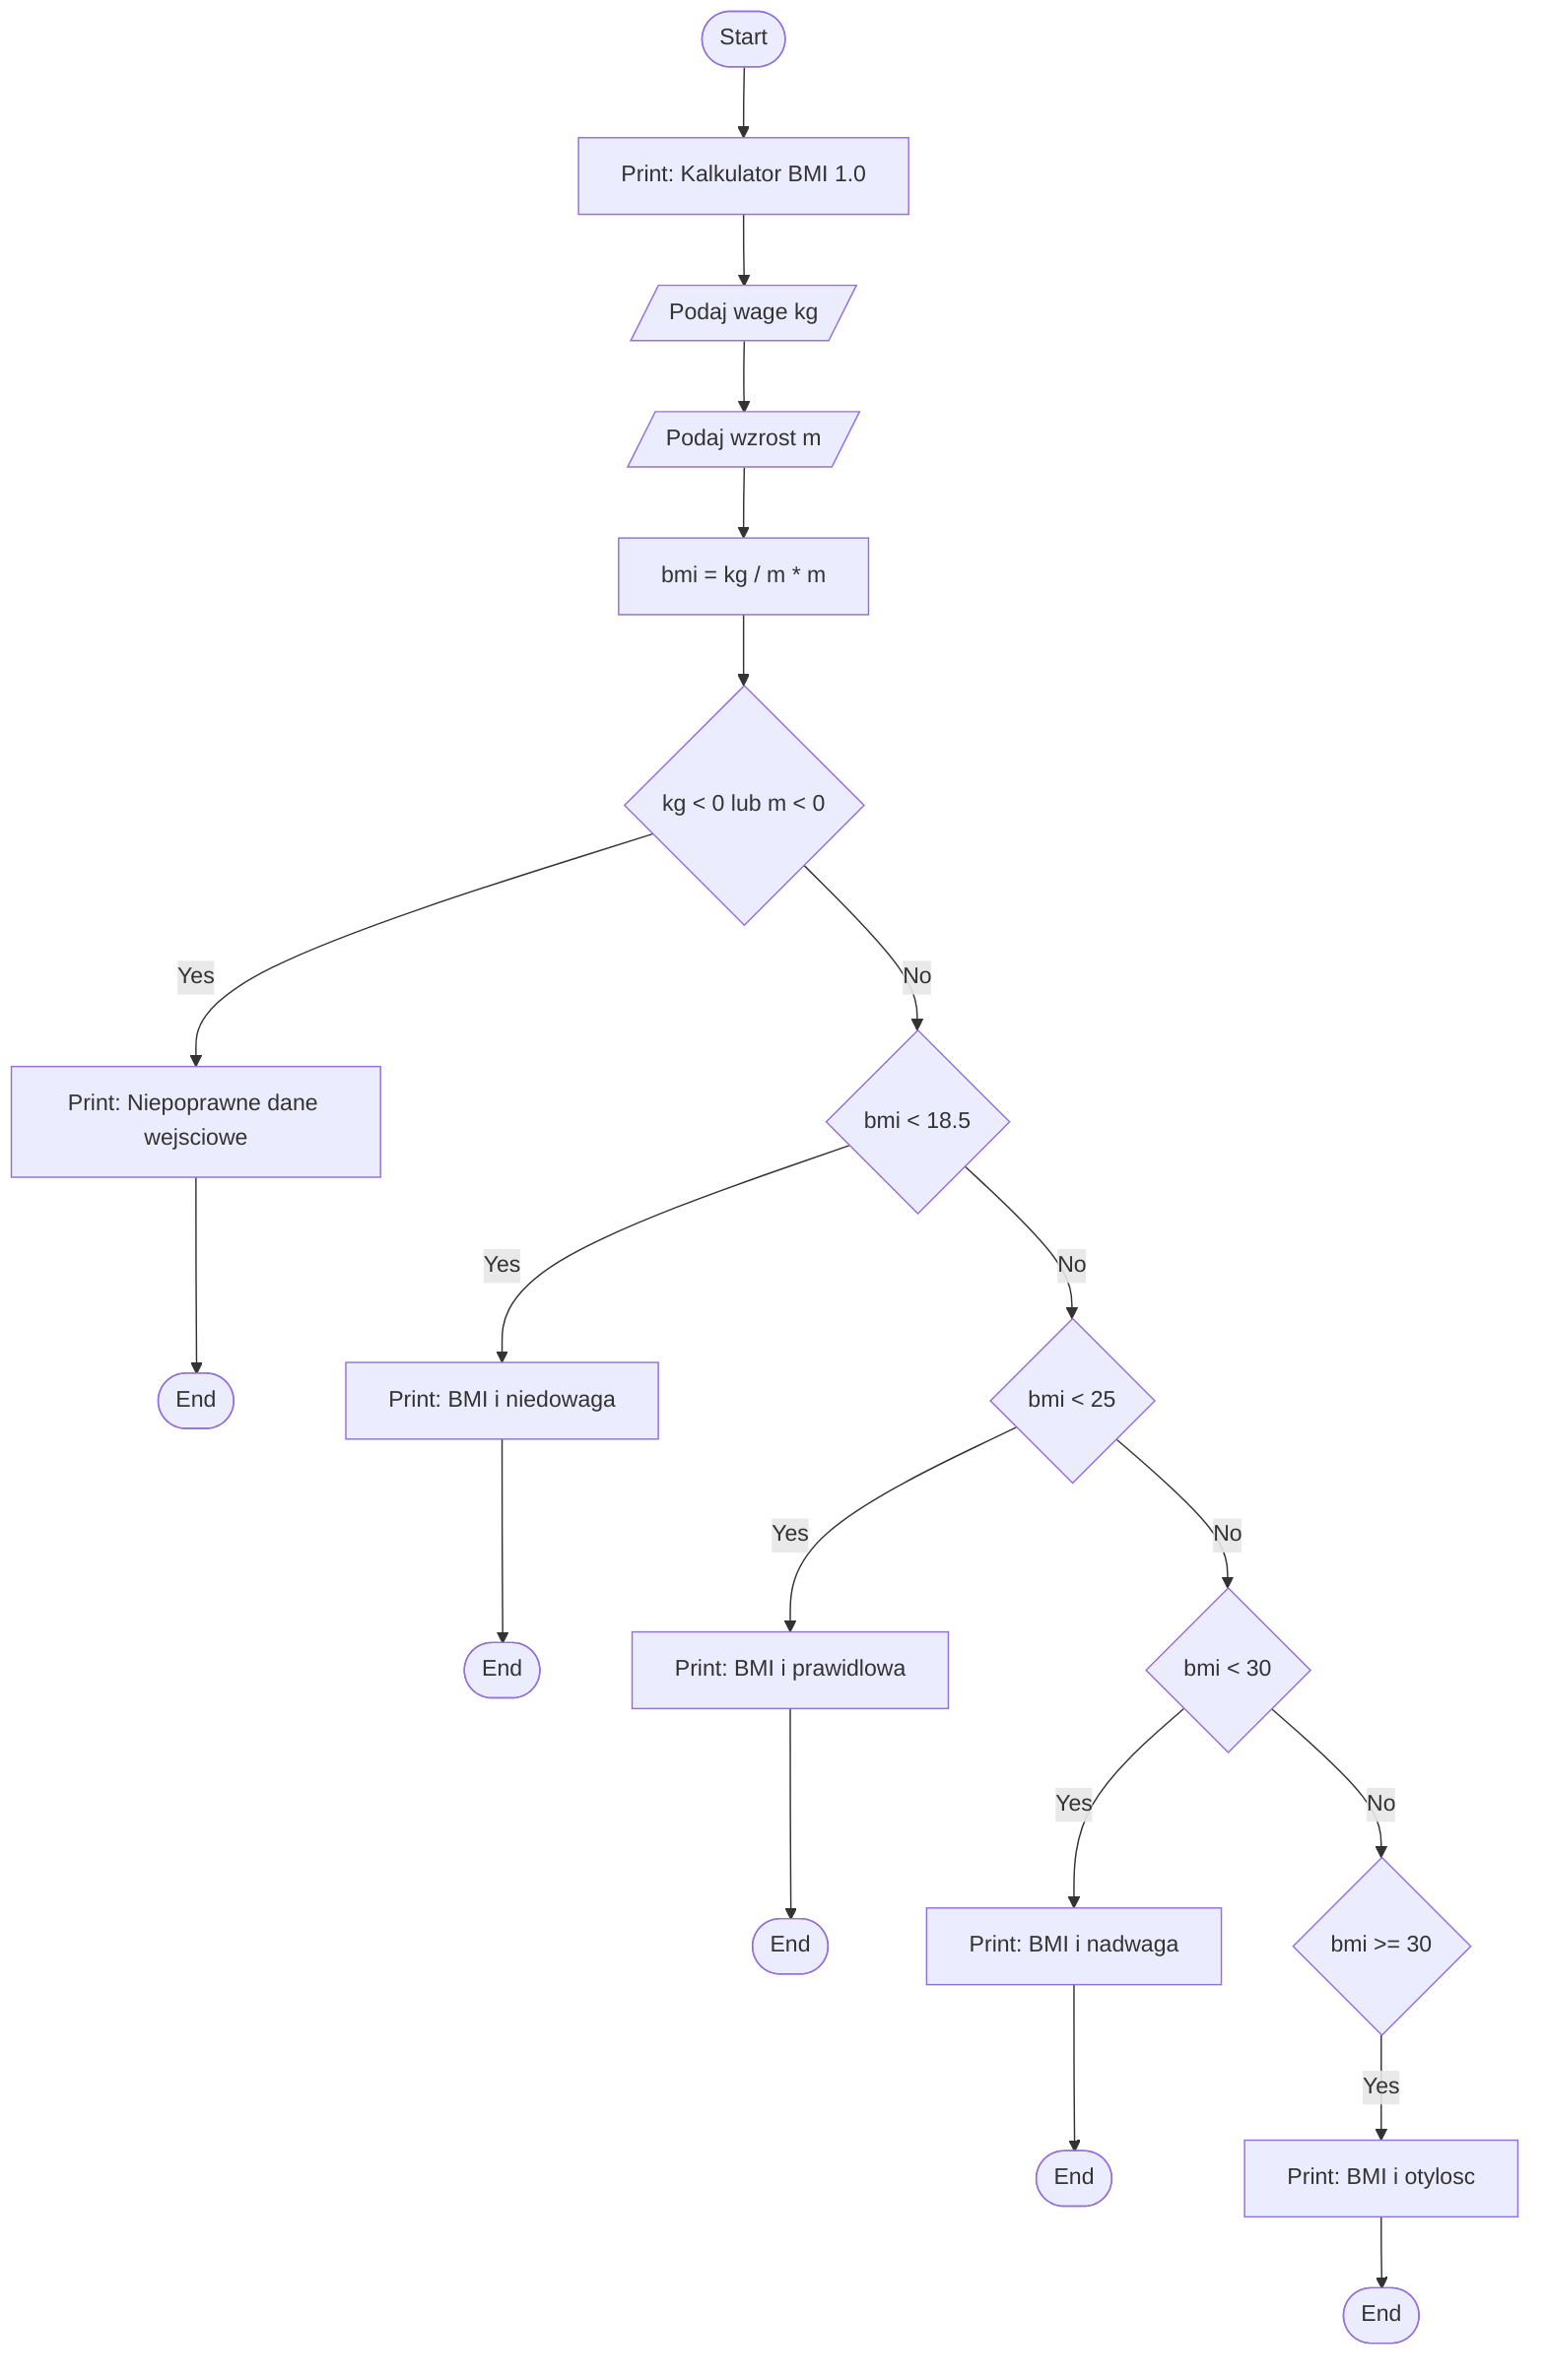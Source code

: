 flowchart TD
    A([Start]) --> B[Print: Kalkulator BMI 1.0]
    B --> C[/Podaj wage kg/]
    C --> D[/Podaj wzrost m/]
    D --> E[bmi = kg / m * m]

    E --> F{kg < 0 lub m < 0}
    F -->|Yes| Z[Print: Niepoprawne dane wejsciowe] --> End1([End])
    F -->|No| G{bmi < 18.5}

    G -->|Yes| S0[Print: BMI i niedowaga] --> End0([End])
    G -->|No| H{bmi < 25}

    H -->|Yes| S1[Print: BMI i prawidlowa] --> End2([End])
    H -->|No| I{bmi < 30}

    I -->|Yes| S2[Print: BMI i nadwaga] --> End3([End])
    I -->|No| J{bmi >= 30}

    J -->|Yes| S3[Print: BMI i otylosc] --> End4([End])